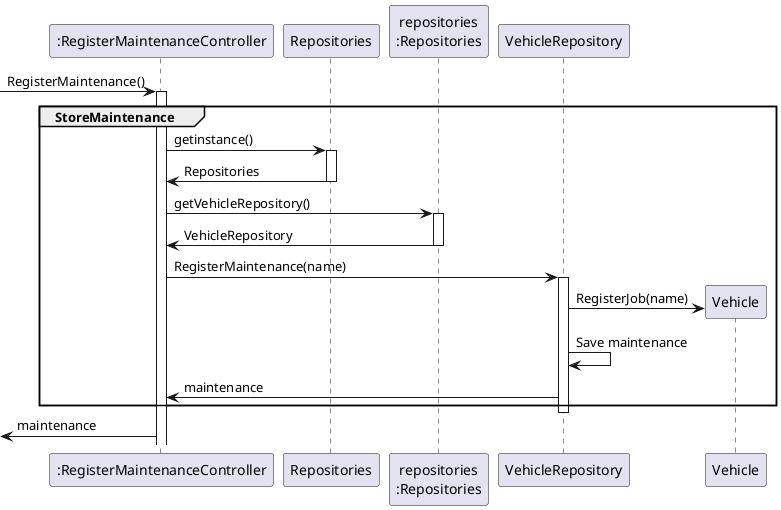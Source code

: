 @startuml

participant ":RegisterMaintenanceController" as RegisterMaintenanceController
participant "Repositories" as Repositories
participant "repositories\n:Repositories" as repRep
participant "VehicleRepository" as VehicleRepository
participant "Vehicle" as Vehicle


-> RegisterMaintenanceController : RegisterMaintenance()
activate RegisterMaintenanceController
group StoreMaintenance
RegisterMaintenanceController -> Repositories : getinstance()
activate Repositories
Repositories -> RegisterMaintenanceController : Repositories
deactivate Repositories
RegisterMaintenanceController -> repRep : getVehicleRepository()
activate repRep
repRep -> RegisterMaintenanceController : VehicleRepository
deactivate repRep
RegisterMaintenanceController -> VehicleRepository : RegisterMaintenance(name)
activate VehicleRepository
VehicleRepository -> Vehicle** : RegisterJob(name)
VehicleRepository -> VehicleRepository : Save maintenance
VehicleRepository -> RegisterMaintenanceController : maintenance
end
deactivate VehicleRepository
 <- RegisterMaintenanceController: maintenance
@enduml